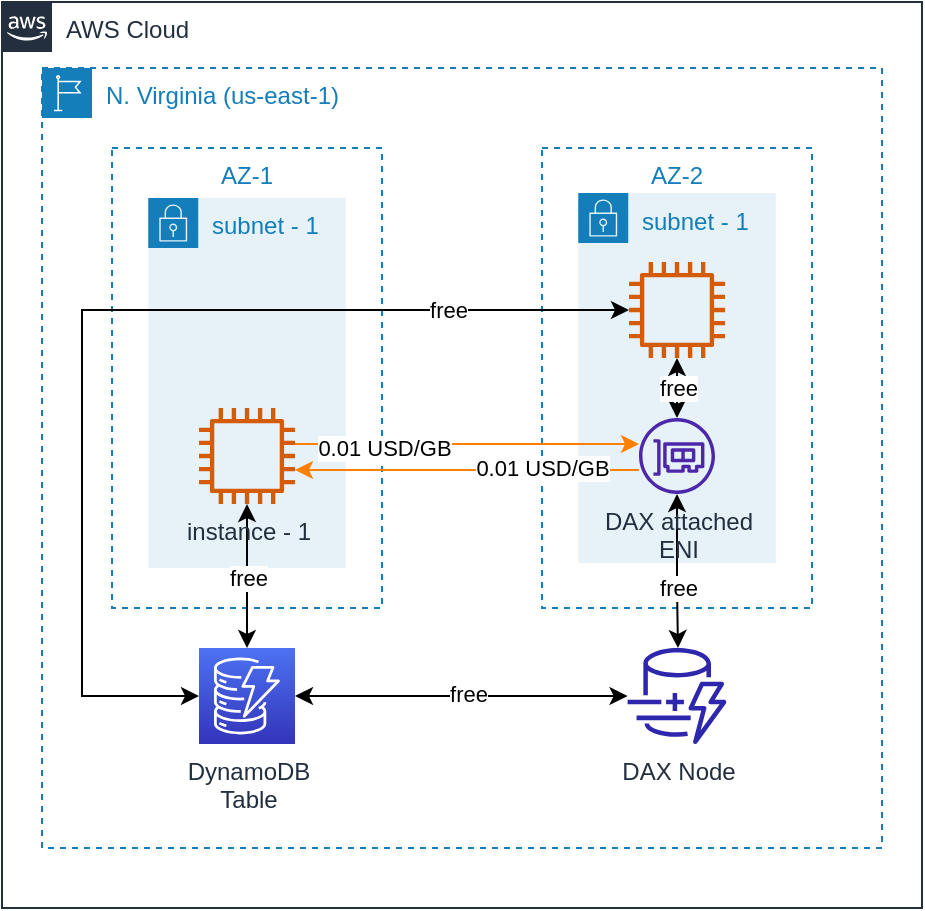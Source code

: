 <mxfile version="20.2.3" type="device"><diagram id="iq-J-qzvWOgDCWoAZEBp" name="第 1 页"><mxGraphModel dx="946" dy="672" grid="1" gridSize="10" guides="1" tooltips="1" connect="1" arrows="1" fold="1" page="1" pageScale="1" pageWidth="1169" pageHeight="827" math="0" shadow="0"><root><mxCell id="0"/><mxCell id="1" parent="0"/><mxCell id="fyJOtuvpC4TZ9Ja9HRpv-26" value="AWS Cloud" style="points=[[0,0],[0.25,0],[0.5,0],[0.75,0],[1,0],[1,0.25],[1,0.5],[1,0.75],[1,1],[0.75,1],[0.5,1],[0.25,1],[0,1],[0,0.75],[0,0.5],[0,0.25]];outlineConnect=0;gradientColor=none;html=1;whiteSpace=wrap;fontSize=12;fontStyle=0;container=1;pointerEvents=0;collapsible=0;recursiveResize=0;shape=mxgraph.aws4.group;grIcon=mxgraph.aws4.group_aws_cloud_alt;strokeColor=#232F3E;fillColor=none;verticalAlign=top;align=left;spacingLeft=30;fontColor=#232F3E;dashed=0;" vertex="1" parent="1"><mxGeometry x="120" y="157" width="460" height="453" as="geometry"/></mxCell><mxCell id="fyJOtuvpC4TZ9Ja9HRpv-10" value="N. Virginia (us-east-1)" style="points=[[0,0],[0.25,0],[0.5,0],[0.75,0],[1,0],[1,0.25],[1,0.5],[1,0.75],[1,1],[0.75,1],[0.5,1],[0.25,1],[0,1],[0,0.75],[0,0.5],[0,0.25]];outlineConnect=0;gradientColor=none;html=1;whiteSpace=wrap;fontSize=12;fontStyle=0;container=0;pointerEvents=0;collapsible=0;recursiveResize=0;shape=mxgraph.aws4.group;grIcon=mxgraph.aws4.group_region;strokeColor=#147EBA;fillColor=none;verticalAlign=top;align=left;spacingLeft=30;fontColor=#147EBA;dashed=1;" vertex="1" parent="1"><mxGeometry x="140" y="190" width="420" height="390" as="geometry"/></mxCell><mxCell id="fyJOtuvpC4TZ9Ja9HRpv-5" value="AZ-2" style="fillColor=none;strokeColor=#147EBA;dashed=1;verticalAlign=top;fontStyle=0;fontColor=#147EBA;" vertex="1" parent="1"><mxGeometry x="390" y="230" width="135" height="230" as="geometry"/></mxCell><mxCell id="fyJOtuvpC4TZ9Ja9HRpv-18" value="subnet - 1" style="points=[[0,0],[0.25,0],[0.5,0],[0.75,0],[1,0],[1,0.25],[1,0.5],[1,0.75],[1,1],[0.75,1],[0.5,1],[0.25,1],[0,1],[0,0.75],[0,0.5],[0,0.25]];outlineConnect=0;gradientColor=none;html=1;whiteSpace=wrap;fontSize=12;fontStyle=0;container=1;pointerEvents=0;collapsible=0;recursiveResize=0;shape=mxgraph.aws4.group;grIcon=mxgraph.aws4.group_security_group;grStroke=0;strokeColor=#147EBA;fillColor=#E6F2F8;verticalAlign=top;align=left;spacingLeft=30;fontColor=#147EBA;dashed=0;" vertex="1" parent="1"><mxGeometry x="408.13" y="252.5" width="98.75" height="185" as="geometry"/></mxCell><mxCell id="fyJOtuvpC4TZ9Ja9HRpv-1" value="AZ-1" style="fillColor=none;strokeColor=#147EBA;dashed=1;verticalAlign=top;fontStyle=0;fontColor=#147EBA;" vertex="1" parent="1"><mxGeometry x="175" y="230" width="135" height="230" as="geometry"/></mxCell><mxCell id="fyJOtuvpC4TZ9Ja9HRpv-17" value="subnet - 1" style="points=[[0,0],[0.25,0],[0.5,0],[0.75,0],[1,0],[1,0.25],[1,0.5],[1,0.75],[1,1],[0.75,1],[0.5,1],[0.25,1],[0,1],[0,0.75],[0,0.5],[0,0.25]];outlineConnect=0;gradientColor=none;html=1;whiteSpace=wrap;fontSize=12;fontStyle=0;container=1;pointerEvents=0;collapsible=0;recursiveResize=0;shape=mxgraph.aws4.group;grIcon=mxgraph.aws4.group_security_group;grStroke=0;strokeColor=#147EBA;fillColor=#E6F2F8;verticalAlign=top;align=left;spacingLeft=30;fontColor=#147EBA;dashed=0;" vertex="1" parent="1"><mxGeometry x="193.12" y="255" width="98.75" height="185" as="geometry"/></mxCell><mxCell id="fyJOtuvpC4TZ9Ja9HRpv-11" value="free" style="edgeStyle=orthogonalEdgeStyle;rounded=0;orthogonalLoop=1;jettySize=auto;html=1;startArrow=classic;startFill=1;" edge="1" parent="1" source="fyJOtuvpC4TZ9Ja9HRpv-6" target="fyJOtuvpC4TZ9Ja9HRpv-7"><mxGeometry relative="1" as="geometry"/></mxCell><mxCell id="fyJOtuvpC4TZ9Ja9HRpv-24" style="edgeStyle=orthogonalEdgeStyle;rounded=0;orthogonalLoop=1;jettySize=auto;html=1;startArrow=classic;startFill=1;strokeColor=#000000;" edge="1" parent="1" source="fyJOtuvpC4TZ9Ja9HRpv-6" target="fyJOtuvpC4TZ9Ja9HRpv-8"><mxGeometry relative="1" as="geometry"><Array as="points"><mxPoint x="160" y="311"/><mxPoint x="160" y="504"/></Array></mxGeometry></mxCell><mxCell id="fyJOtuvpC4TZ9Ja9HRpv-25" value="free" style="edgeLabel;html=1;align=center;verticalAlign=middle;resizable=0;points=[];" vertex="1" connectable="0" parent="fyJOtuvpC4TZ9Ja9HRpv-24"><mxGeometry x="-0.651" relative="1" as="geometry"><mxPoint x="1" as="offset"/></mxGeometry></mxCell><mxCell id="fyJOtuvpC4TZ9Ja9HRpv-6" value="" style="sketch=0;outlineConnect=0;fontColor=#232F3E;gradientColor=none;fillColor=#D45B07;strokeColor=none;dashed=0;verticalLabelPosition=bottom;verticalAlign=top;align=center;html=1;fontSize=12;fontStyle=0;aspect=fixed;pointerEvents=1;shape=mxgraph.aws4.instance2;" vertex="1" parent="1"><mxGeometry x="433.5" y="287" width="48" height="48" as="geometry"/></mxCell><mxCell id="fyJOtuvpC4TZ9Ja9HRpv-12" value="free" style="edgeStyle=orthogonalEdgeStyle;rounded=0;orthogonalLoop=1;jettySize=auto;html=1;startArrow=classic;startFill=1;" edge="1" parent="1" source="fyJOtuvpC4TZ9Ja9HRpv-7" target="fyJOtuvpC4TZ9Ja9HRpv-9"><mxGeometry x="0.221" relative="1" as="geometry"><Array as="points"><mxPoint x="458" y="450"/><mxPoint x="458" y="450"/></Array><mxPoint as="offset"/></mxGeometry></mxCell><mxCell id="fyJOtuvpC4TZ9Ja9HRpv-21" value="0.01 USD/GB" style="edgeStyle=none;rounded=0;orthogonalLoop=1;jettySize=auto;html=1;startArrow=none;startFill=0;strokeColor=#FF8000;" edge="1" parent="1"><mxGeometry x="-0.436" y="-1" relative="1" as="geometry"><mxPoint x="438.5" y="391" as="sourcePoint"/><mxPoint x="266.5" y="391" as="targetPoint"/><mxPoint as="offset"/></mxGeometry></mxCell><mxCell id="fyJOtuvpC4TZ9Ja9HRpv-7" value="DAX attached&lt;br&gt;ENI" style="sketch=0;outlineConnect=0;fontColor=#232F3E;gradientColor=none;fillColor=#4D27AA;strokeColor=none;dashed=0;verticalLabelPosition=bottom;verticalAlign=top;align=center;html=1;fontSize=12;fontStyle=0;aspect=fixed;pointerEvents=1;shape=mxgraph.aws4.elastic_network_interface;" vertex="1" parent="1"><mxGeometry x="438.5" y="365" width="38" height="38" as="geometry"/></mxCell><mxCell id="fyJOtuvpC4TZ9Ja9HRpv-8" value="DynamoDB&lt;br&gt;Table" style="sketch=0;points=[[0,0,0],[0.25,0,0],[0.5,0,0],[0.75,0,0],[1,0,0],[0,1,0],[0.25,1,0],[0.5,1,0],[0.75,1,0],[1,1,0],[0,0.25,0],[0,0.5,0],[0,0.75,0],[1,0.25,0],[1,0.5,0],[1,0.75,0]];outlineConnect=0;fontColor=#232F3E;gradientColor=#4D72F3;gradientDirection=north;fillColor=#3334B9;strokeColor=#ffffff;dashed=0;verticalLabelPosition=bottom;verticalAlign=top;align=center;html=1;fontSize=12;fontStyle=0;aspect=fixed;shape=mxgraph.aws4.resourceIcon;resIcon=mxgraph.aws4.dynamodb;" vertex="1" parent="1"><mxGeometry x="218.5" y="480" width="48" height="48" as="geometry"/></mxCell><mxCell id="fyJOtuvpC4TZ9Ja9HRpv-13" style="edgeStyle=orthogonalEdgeStyle;rounded=0;orthogonalLoop=1;jettySize=auto;html=1;startArrow=classic;startFill=1;" edge="1" parent="1" source="fyJOtuvpC4TZ9Ja9HRpv-9" target="fyJOtuvpC4TZ9Ja9HRpv-8"><mxGeometry relative="1" as="geometry"/></mxCell><mxCell id="fyJOtuvpC4TZ9Ja9HRpv-27" value="free" style="edgeLabel;html=1;align=center;verticalAlign=middle;resizable=0;points=[];" vertex="1" connectable="0" parent="fyJOtuvpC4TZ9Ja9HRpv-13"><mxGeometry x="-0.04" y="-1" relative="1" as="geometry"><mxPoint as="offset"/></mxGeometry></mxCell><mxCell id="fyJOtuvpC4TZ9Ja9HRpv-9" value="DAX Node" style="sketch=0;outlineConnect=0;fontColor=#232F3E;gradientColor=none;fillColor=#2E27AD;strokeColor=none;dashed=0;verticalLabelPosition=bottom;verticalAlign=top;align=center;html=1;fontSize=12;fontStyle=0;aspect=fixed;pointerEvents=1;shape=mxgraph.aws4.dynamodb_dax;" vertex="1" parent="1"><mxGeometry x="431.5" y="480" width="52" height="48" as="geometry"/></mxCell><mxCell id="fyJOtuvpC4TZ9Ja9HRpv-20" value="0.01 USD/GB" style="edgeStyle=none;rounded=0;orthogonalLoop=1;jettySize=auto;html=1;startArrow=none;startFill=0;strokeColor=#FF8000;" edge="1" parent="1"><mxGeometry x="-0.494" y="-2" relative="1" as="geometry"><mxPoint x="266.5" y="378" as="sourcePoint"/><mxPoint x="438.5" y="378" as="targetPoint"/><mxPoint x="1" as="offset"/></mxGeometry></mxCell><mxCell id="fyJOtuvpC4TZ9Ja9HRpv-22" style="edgeStyle=none;rounded=0;orthogonalLoop=1;jettySize=auto;html=1;entryX=0.5;entryY=0;entryDx=0;entryDy=0;entryPerimeter=0;startArrow=classic;startFill=1;strokeColor=#000000;" edge="1" parent="1" source="fyJOtuvpC4TZ9Ja9HRpv-4" target="fyJOtuvpC4TZ9Ja9HRpv-8"><mxGeometry relative="1" as="geometry"/></mxCell><mxCell id="fyJOtuvpC4TZ9Ja9HRpv-23" value="free" style="edgeLabel;html=1;align=center;verticalAlign=middle;resizable=0;points=[];" vertex="1" connectable="0" parent="fyJOtuvpC4TZ9Ja9HRpv-22"><mxGeometry x="0.028" relative="1" as="geometry"><mxPoint as="offset"/></mxGeometry></mxCell><mxCell id="fyJOtuvpC4TZ9Ja9HRpv-4" value="instance - 1" style="sketch=0;outlineConnect=0;fontColor=#232F3E;gradientColor=none;fillColor=#D45B07;strokeColor=none;dashed=0;verticalLabelPosition=bottom;verticalAlign=top;align=center;html=1;fontSize=12;fontStyle=0;aspect=fixed;pointerEvents=1;shape=mxgraph.aws4.instance2;" vertex="1" parent="1"><mxGeometry x="218.5" y="360" width="48" height="48" as="geometry"/></mxCell></root></mxGraphModel></diagram></mxfile>